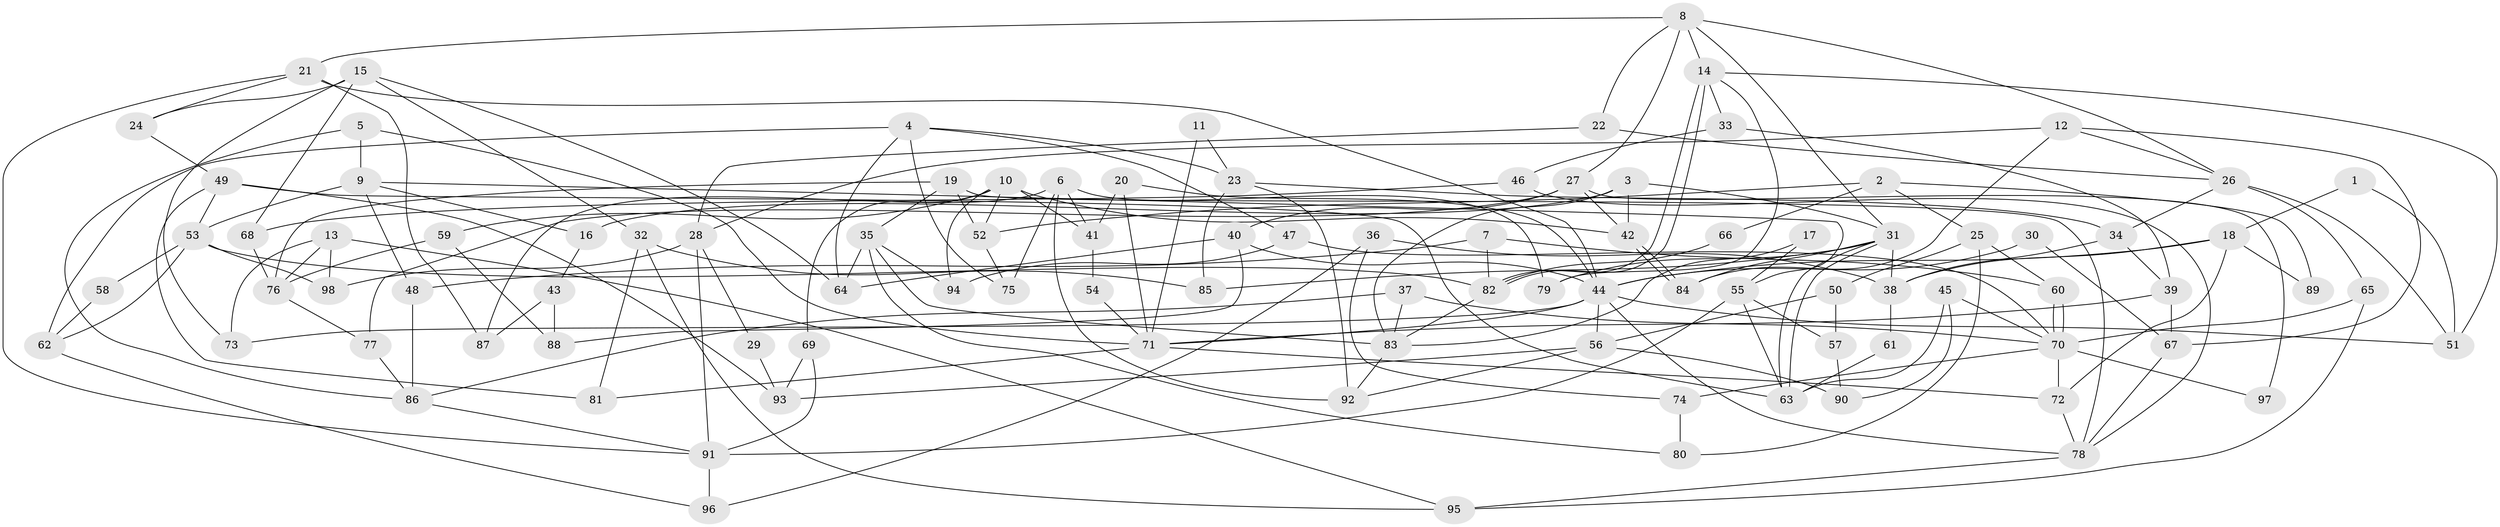 // coarse degree distribution, {2: 0.058823529411764705, 4: 0.25, 5: 0.17647058823529413, 6: 0.10294117647058823, 3: 0.23529411764705882, 8: 0.07352941176470588, 7: 0.058823529411764705, 10: 0.014705882352941176, 9: 0.029411764705882353}
// Generated by graph-tools (version 1.1) at 2025/52/02/27/25 19:52:04]
// undirected, 98 vertices, 196 edges
graph export_dot {
graph [start="1"]
  node [color=gray90,style=filled];
  1;
  2;
  3;
  4;
  5;
  6;
  7;
  8;
  9;
  10;
  11;
  12;
  13;
  14;
  15;
  16;
  17;
  18;
  19;
  20;
  21;
  22;
  23;
  24;
  25;
  26;
  27;
  28;
  29;
  30;
  31;
  32;
  33;
  34;
  35;
  36;
  37;
  38;
  39;
  40;
  41;
  42;
  43;
  44;
  45;
  46;
  47;
  48;
  49;
  50;
  51;
  52;
  53;
  54;
  55;
  56;
  57;
  58;
  59;
  60;
  61;
  62;
  63;
  64;
  65;
  66;
  67;
  68;
  69;
  70;
  71;
  72;
  73;
  74;
  75;
  76;
  77;
  78;
  79;
  80;
  81;
  82;
  83;
  84;
  85;
  86;
  87;
  88;
  89;
  90;
  91;
  92;
  93;
  94;
  95;
  96;
  97;
  98;
  1 -- 51;
  1 -- 18;
  2 -- 25;
  2 -- 52;
  2 -- 66;
  2 -- 89;
  3 -- 42;
  3 -- 83;
  3 -- 16;
  3 -- 31;
  4 -- 64;
  4 -- 47;
  4 -- 23;
  4 -- 62;
  4 -- 75;
  5 -- 71;
  5 -- 9;
  5 -- 86;
  6 -- 92;
  6 -- 79;
  6 -- 41;
  6 -- 75;
  6 -- 87;
  7 -- 48;
  7 -- 60;
  7 -- 82;
  8 -- 31;
  8 -- 22;
  8 -- 14;
  8 -- 21;
  8 -- 26;
  8 -- 27;
  9 -- 53;
  9 -- 55;
  9 -- 16;
  9 -- 48;
  10 -- 52;
  10 -- 59;
  10 -- 41;
  10 -- 42;
  10 -- 69;
  10 -- 94;
  11 -- 71;
  11 -- 23;
  12 -- 67;
  12 -- 84;
  12 -- 26;
  12 -- 28;
  13 -- 76;
  13 -- 95;
  13 -- 73;
  13 -- 98;
  14 -- 82;
  14 -- 82;
  14 -- 33;
  14 -- 51;
  14 -- 79;
  15 -- 64;
  15 -- 24;
  15 -- 32;
  15 -- 68;
  15 -- 73;
  16 -- 43;
  17 -- 83;
  17 -- 55;
  18 -- 44;
  18 -- 72;
  18 -- 38;
  18 -- 89;
  19 -- 76;
  19 -- 78;
  19 -- 35;
  19 -- 52;
  20 -- 44;
  20 -- 41;
  20 -- 71;
  21 -- 44;
  21 -- 24;
  21 -- 87;
  21 -- 91;
  22 -- 28;
  22 -- 26;
  23 -- 34;
  23 -- 85;
  23 -- 92;
  24 -- 49;
  25 -- 50;
  25 -- 80;
  25 -- 60;
  26 -- 34;
  26 -- 51;
  26 -- 65;
  27 -- 42;
  27 -- 40;
  27 -- 77;
  27 -- 97;
  28 -- 91;
  28 -- 29;
  28 -- 98;
  29 -- 93;
  30 -- 44;
  30 -- 67;
  31 -- 63;
  31 -- 63;
  31 -- 38;
  31 -- 79;
  31 -- 84;
  31 -- 85;
  32 -- 85;
  32 -- 81;
  32 -- 95;
  33 -- 39;
  33 -- 46;
  34 -- 38;
  34 -- 39;
  35 -- 83;
  35 -- 64;
  35 -- 80;
  35 -- 94;
  36 -- 96;
  36 -- 38;
  36 -- 74;
  37 -- 86;
  37 -- 70;
  37 -- 83;
  38 -- 61;
  39 -- 71;
  39 -- 67;
  40 -- 44;
  40 -- 64;
  40 -- 88;
  41 -- 54;
  42 -- 84;
  42 -- 84;
  43 -- 87;
  43 -- 88;
  44 -- 73;
  44 -- 51;
  44 -- 56;
  44 -- 71;
  44 -- 78;
  45 -- 63;
  45 -- 70;
  45 -- 90;
  46 -- 78;
  46 -- 68;
  47 -- 70;
  47 -- 94;
  48 -- 86;
  49 -- 81;
  49 -- 53;
  49 -- 63;
  49 -- 93;
  50 -- 56;
  50 -- 57;
  52 -- 75;
  53 -- 98;
  53 -- 82;
  53 -- 58;
  53 -- 62;
  54 -- 71;
  55 -- 63;
  55 -- 91;
  55 -- 57;
  56 -- 92;
  56 -- 90;
  56 -- 93;
  57 -- 90;
  58 -- 62;
  59 -- 76;
  59 -- 88;
  60 -- 70;
  60 -- 70;
  61 -- 63;
  62 -- 96;
  65 -- 95;
  65 -- 70;
  66 -- 82;
  67 -- 78;
  68 -- 76;
  69 -- 93;
  69 -- 91;
  70 -- 72;
  70 -- 74;
  70 -- 97;
  71 -- 72;
  71 -- 81;
  72 -- 78;
  74 -- 80;
  76 -- 77;
  77 -- 86;
  78 -- 95;
  82 -- 83;
  83 -- 92;
  86 -- 91;
  91 -- 96;
}
